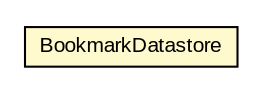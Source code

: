 #!/usr/local/bin/dot
#
# Class diagram 
# Generated by UMLGraph version R5_6-24-gf6e263 (http://www.umlgraph.org/)
#

digraph G {
	edge [fontname="arial",fontsize=10,labelfontname="arial",labelfontsize=10];
	node [fontname="arial",fontsize=10,shape=plaintext];
	nodesep=0.25;
	ranksep=0.5;
	// org.osmdroid.samplefragments.bookmarks.BookmarkDatastore
	c46667 [label=<<table title="org.osmdroid.samplefragments.bookmarks.BookmarkDatastore" border="0" cellborder="1" cellspacing="0" cellpadding="2" port="p" bgcolor="lemonChiffon" href="./BookmarkDatastore.html">
		<tr><td><table border="0" cellspacing="0" cellpadding="1">
<tr><td align="center" balign="center"> BookmarkDatastore </td></tr>
		</table></td></tr>
		</table>>, URL="./BookmarkDatastore.html", fontname="arial", fontcolor="black", fontsize=10.0];
}

